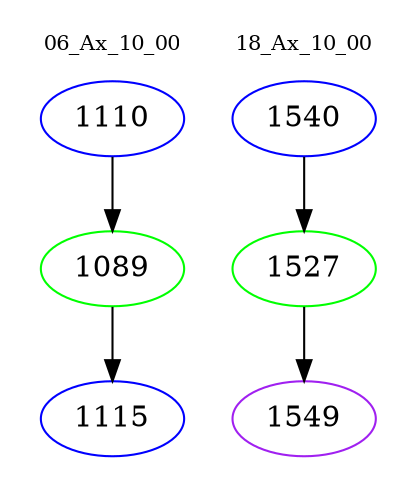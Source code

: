digraph{
subgraph cluster_0 {
color = white
label = "06_Ax_10_00";
fontsize=10;
T0_1110 [label="1110", color="blue"]
T0_1110 -> T0_1089 [color="black"]
T0_1089 [label="1089", color="green"]
T0_1089 -> T0_1115 [color="black"]
T0_1115 [label="1115", color="blue"]
}
subgraph cluster_1 {
color = white
label = "18_Ax_10_00";
fontsize=10;
T1_1540 [label="1540", color="blue"]
T1_1540 -> T1_1527 [color="black"]
T1_1527 [label="1527", color="green"]
T1_1527 -> T1_1549 [color="black"]
T1_1549 [label="1549", color="purple"]
}
}

